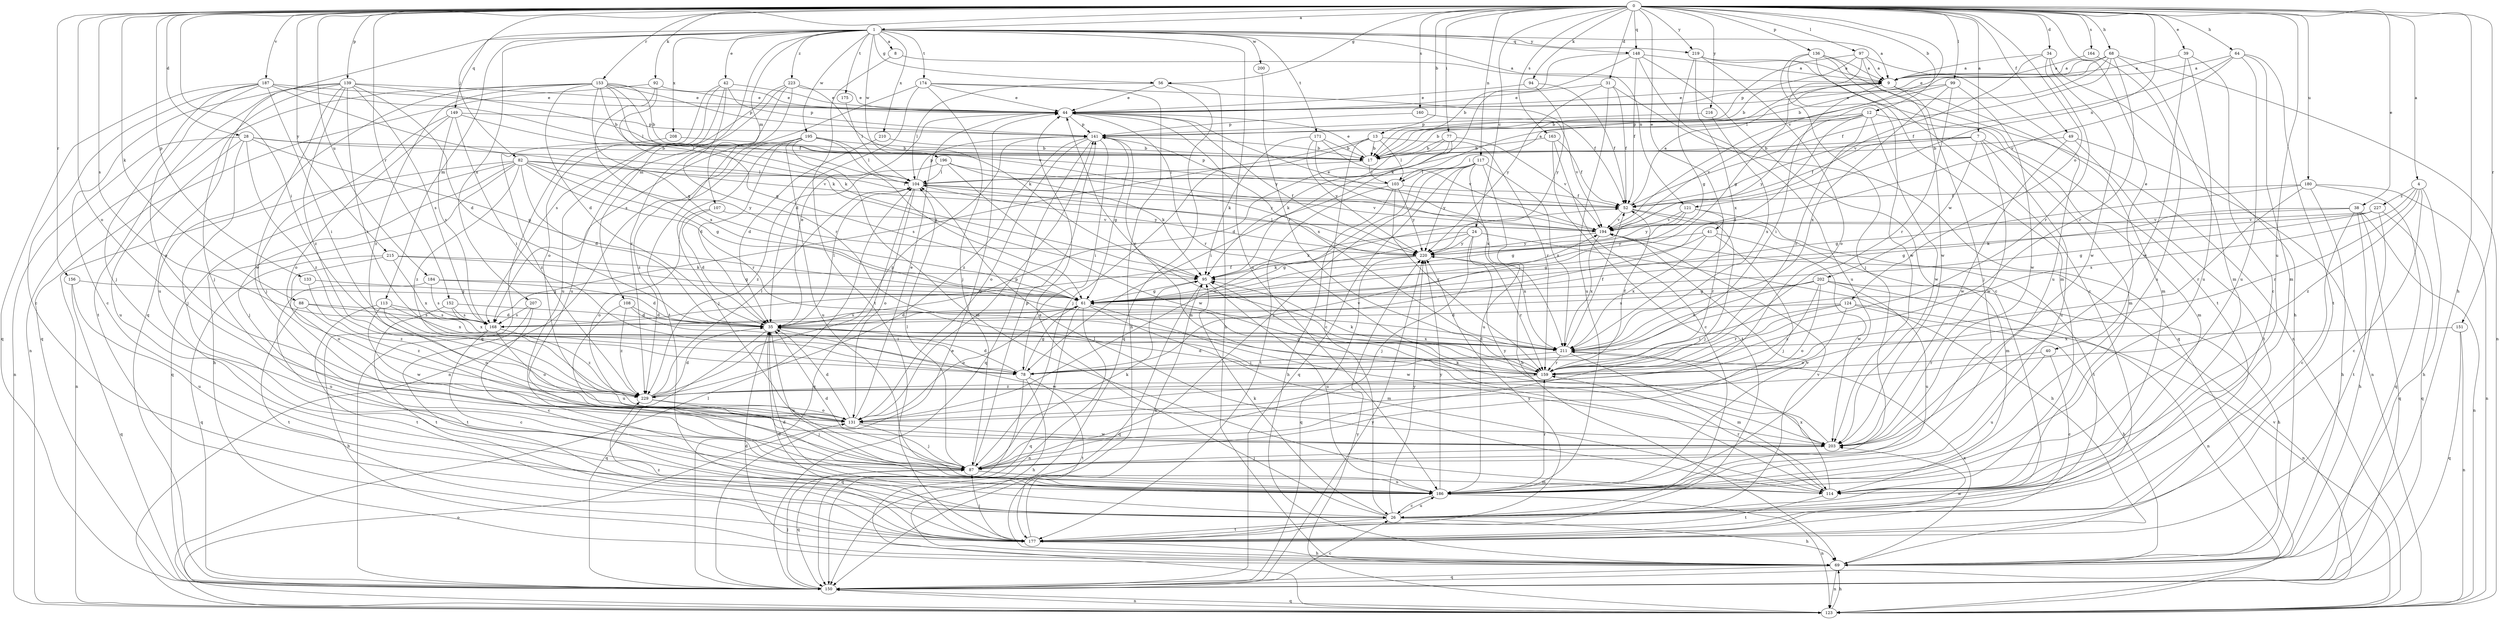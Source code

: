 strict digraph  {
0;
1;
4;
7;
8;
9;
12;
13;
17;
24;
26;
28;
31;
34;
35;
38;
39;
40;
41;
42;
44;
49;
52;
56;
61;
64;
68;
69;
77;
78;
82;
87;
88;
92;
94;
95;
97;
99;
103;
104;
107;
108;
113;
114;
117;
121;
123;
124;
131;
133;
136;
139;
141;
148;
149;
150;
151;
152;
153;
156;
159;
160;
163;
164;
168;
171;
174;
175;
177;
180;
184;
186;
187;
194;
195;
196;
200;
202;
203;
207;
208;
210;
211;
215;
216;
219;
220;
223;
227;
229;
0 -> 1  [label=a];
0 -> 4  [label=a];
0 -> 7  [label=a];
0 -> 12  [label=b];
0 -> 13  [label=b];
0 -> 24  [label=c];
0 -> 28  [label=d];
0 -> 31  [label=d];
0 -> 34  [label=d];
0 -> 38  [label=e];
0 -> 39  [label=e];
0 -> 40  [label=e];
0 -> 41  [label=e];
0 -> 49  [label=f];
0 -> 56  [label=g];
0 -> 64  [label=h];
0 -> 68  [label=h];
0 -> 69  [label=h];
0 -> 77  [label=i];
0 -> 78  [label=i];
0 -> 82  [label=j];
0 -> 88  [label=k];
0 -> 92  [label=k];
0 -> 94  [label=k];
0 -> 97  [label=l];
0 -> 99  [label=l];
0 -> 117  [label=n];
0 -> 121  [label=n];
0 -> 124  [label=o];
0 -> 131  [label=o];
0 -> 133  [label=p];
0 -> 136  [label=p];
0 -> 139  [label=p];
0 -> 148  [label=q];
0 -> 151  [label=r];
0 -> 152  [label=r];
0 -> 153  [label=r];
0 -> 156  [label=r];
0 -> 160  [label=s];
0 -> 163  [label=s];
0 -> 164  [label=s];
0 -> 168  [label=s];
0 -> 180  [label=u];
0 -> 184  [label=u];
0 -> 186  [label=u];
0 -> 187  [label=v];
0 -> 194  [label=v];
0 -> 215  [label=y];
0 -> 216  [label=y];
0 -> 219  [label=y];
1 -> 8  [label=a];
1 -> 9  [label=a];
1 -> 42  [label=e];
1 -> 56  [label=g];
1 -> 107  [label=m];
1 -> 108  [label=m];
1 -> 113  [label=m];
1 -> 121  [label=n];
1 -> 148  [label=q];
1 -> 149  [label=q];
1 -> 150  [label=q];
1 -> 171  [label=t];
1 -> 174  [label=t];
1 -> 175  [label=t];
1 -> 186  [label=u];
1 -> 195  [label=w];
1 -> 196  [label=w];
1 -> 200  [label=w];
1 -> 207  [label=x];
1 -> 208  [label=x];
1 -> 210  [label=x];
1 -> 219  [label=y];
1 -> 223  [label=z];
4 -> 26  [label=c];
4 -> 69  [label=h];
4 -> 159  [label=r];
4 -> 211  [label=x];
4 -> 227  [label=z];
4 -> 229  [label=z];
7 -> 17  [label=b];
7 -> 52  [label=f];
7 -> 103  [label=l];
7 -> 114  [label=m];
7 -> 186  [label=u];
7 -> 202  [label=w];
7 -> 203  [label=w];
8 -> 9  [label=a];
8 -> 177  [label=t];
9 -> 44  [label=e];
9 -> 78  [label=i];
9 -> 87  [label=j];
9 -> 114  [label=m];
12 -> 17  [label=b];
12 -> 35  [label=d];
12 -> 114  [label=m];
12 -> 141  [label=p];
12 -> 159  [label=r];
12 -> 194  [label=v];
12 -> 203  [label=w];
12 -> 220  [label=y];
13 -> 17  [label=b];
13 -> 26  [label=c];
13 -> 87  [label=j];
13 -> 103  [label=l];
13 -> 159  [label=r];
13 -> 168  [label=s];
17 -> 44  [label=e];
17 -> 103  [label=l];
17 -> 104  [label=l];
24 -> 61  [label=g];
24 -> 69  [label=h];
24 -> 87  [label=j];
24 -> 95  [label=k];
24 -> 211  [label=x];
24 -> 220  [label=y];
26 -> 35  [label=d];
26 -> 44  [label=e];
26 -> 69  [label=h];
26 -> 95  [label=k];
26 -> 177  [label=t];
26 -> 186  [label=u];
26 -> 194  [label=v];
26 -> 220  [label=y];
28 -> 17  [label=b];
28 -> 61  [label=g];
28 -> 87  [label=j];
28 -> 123  [label=n];
28 -> 186  [label=u];
28 -> 194  [label=v];
28 -> 229  [label=z];
31 -> 44  [label=e];
31 -> 52  [label=f];
31 -> 150  [label=q];
31 -> 186  [label=u];
31 -> 220  [label=y];
34 -> 9  [label=a];
34 -> 69  [label=h];
34 -> 159  [label=r];
34 -> 194  [label=v];
34 -> 203  [label=w];
35 -> 44  [label=e];
35 -> 104  [label=l];
35 -> 150  [label=q];
35 -> 186  [label=u];
35 -> 203  [label=w];
35 -> 211  [label=x];
38 -> 26  [label=c];
38 -> 61  [label=g];
38 -> 123  [label=n];
38 -> 150  [label=q];
38 -> 177  [label=t];
38 -> 194  [label=v];
39 -> 9  [label=a];
39 -> 26  [label=c];
39 -> 186  [label=u];
39 -> 203  [label=w];
40 -> 26  [label=c];
40 -> 159  [label=r];
40 -> 186  [label=u];
41 -> 61  [label=g];
41 -> 87  [label=j];
41 -> 203  [label=w];
41 -> 211  [label=x];
41 -> 220  [label=y];
42 -> 44  [label=e];
42 -> 131  [label=o];
42 -> 141  [label=p];
42 -> 150  [label=q];
42 -> 159  [label=r];
42 -> 186  [label=u];
44 -> 141  [label=p];
44 -> 159  [label=r];
44 -> 211  [label=x];
44 -> 220  [label=y];
49 -> 17  [label=b];
49 -> 123  [label=n];
49 -> 177  [label=t];
49 -> 203  [label=w];
52 -> 9  [label=a];
52 -> 87  [label=j];
52 -> 114  [label=m];
52 -> 194  [label=v];
56 -> 44  [label=e];
56 -> 69  [label=h];
56 -> 104  [label=l];
56 -> 150  [label=q];
61 -> 35  [label=d];
61 -> 114  [label=m];
61 -> 123  [label=n];
61 -> 131  [label=o];
61 -> 150  [label=q];
61 -> 168  [label=s];
61 -> 203  [label=w];
64 -> 9  [label=a];
64 -> 52  [label=f];
64 -> 114  [label=m];
64 -> 177  [label=t];
64 -> 186  [label=u];
64 -> 194  [label=v];
68 -> 9  [label=a];
68 -> 17  [label=b];
68 -> 44  [label=e];
68 -> 52  [label=f];
68 -> 104  [label=l];
68 -> 114  [label=m];
68 -> 123  [label=n];
68 -> 159  [label=r];
69 -> 35  [label=d];
69 -> 123  [label=n];
69 -> 150  [label=q];
69 -> 211  [label=x];
77 -> 17  [label=b];
77 -> 35  [label=d];
77 -> 78  [label=i];
77 -> 95  [label=k];
77 -> 194  [label=v];
78 -> 35  [label=d];
78 -> 61  [label=g];
78 -> 69  [label=h];
78 -> 150  [label=q];
78 -> 177  [label=t];
78 -> 194  [label=v];
82 -> 35  [label=d];
82 -> 52  [label=f];
82 -> 61  [label=g];
82 -> 69  [label=h];
82 -> 87  [label=j];
82 -> 104  [label=l];
82 -> 123  [label=n];
82 -> 150  [label=q];
82 -> 159  [label=r];
82 -> 220  [label=y];
82 -> 229  [label=z];
87 -> 35  [label=d];
87 -> 95  [label=k];
87 -> 104  [label=l];
87 -> 114  [label=m];
87 -> 141  [label=p];
87 -> 150  [label=q];
87 -> 186  [label=u];
88 -> 35  [label=d];
88 -> 168  [label=s];
88 -> 177  [label=t];
88 -> 229  [label=z];
92 -> 44  [label=e];
92 -> 61  [label=g];
92 -> 150  [label=q];
92 -> 211  [label=x];
94 -> 44  [label=e];
94 -> 52  [label=f];
94 -> 220  [label=y];
95 -> 61  [label=g];
95 -> 150  [label=q];
95 -> 186  [label=u];
97 -> 9  [label=a];
97 -> 17  [label=b];
97 -> 61  [label=g];
97 -> 141  [label=p];
97 -> 186  [label=u];
97 -> 203  [label=w];
99 -> 17  [label=b];
99 -> 44  [label=e];
99 -> 159  [label=r];
99 -> 203  [label=w];
99 -> 211  [label=x];
103 -> 9  [label=a];
103 -> 52  [label=f];
103 -> 69  [label=h];
103 -> 141  [label=p];
103 -> 159  [label=r];
103 -> 177  [label=t];
103 -> 220  [label=y];
104 -> 52  [label=f];
104 -> 131  [label=o];
104 -> 141  [label=p];
104 -> 150  [label=q];
104 -> 194  [label=v];
104 -> 220  [label=y];
107 -> 35  [label=d];
107 -> 131  [label=o];
107 -> 194  [label=v];
108 -> 35  [label=d];
108 -> 78  [label=i];
108 -> 186  [label=u];
108 -> 229  [label=z];
113 -> 131  [label=o];
113 -> 168  [label=s];
113 -> 177  [label=t];
113 -> 203  [label=w];
113 -> 211  [label=x];
114 -> 104  [label=l];
114 -> 159  [label=r];
114 -> 177  [label=t];
114 -> 211  [label=x];
117 -> 69  [label=h];
117 -> 87  [label=j];
117 -> 104  [label=l];
117 -> 131  [label=o];
117 -> 150  [label=q];
117 -> 186  [label=u];
117 -> 211  [label=x];
117 -> 220  [label=y];
121 -> 61  [label=g];
121 -> 159  [label=r];
121 -> 177  [label=t];
121 -> 194  [label=v];
121 -> 220  [label=y];
123 -> 69  [label=h];
123 -> 104  [label=l];
123 -> 131  [label=o];
123 -> 150  [label=q];
123 -> 194  [label=v];
123 -> 220  [label=y];
124 -> 35  [label=d];
124 -> 69  [label=h];
124 -> 78  [label=i];
124 -> 123  [label=n];
124 -> 131  [label=o];
124 -> 159  [label=r];
131 -> 35  [label=d];
131 -> 44  [label=e];
131 -> 87  [label=j];
131 -> 141  [label=p];
131 -> 203  [label=w];
133 -> 61  [label=g];
133 -> 229  [label=z];
136 -> 9  [label=a];
136 -> 26  [label=c];
136 -> 87  [label=j];
136 -> 114  [label=m];
136 -> 123  [label=n];
136 -> 203  [label=w];
139 -> 17  [label=b];
139 -> 26  [label=c];
139 -> 35  [label=d];
139 -> 44  [label=e];
139 -> 78  [label=i];
139 -> 87  [label=j];
139 -> 168  [label=s];
139 -> 177  [label=t];
139 -> 203  [label=w];
139 -> 229  [label=z];
141 -> 17  [label=b];
141 -> 61  [label=g];
141 -> 78  [label=i];
141 -> 114  [label=m];
141 -> 131  [label=o];
141 -> 150  [label=q];
141 -> 229  [label=z];
148 -> 9  [label=a];
148 -> 17  [label=b];
148 -> 26  [label=c];
148 -> 52  [label=f];
148 -> 95  [label=k];
148 -> 186  [label=u];
149 -> 78  [label=i];
149 -> 87  [label=j];
149 -> 104  [label=l];
149 -> 131  [label=o];
149 -> 141  [label=p];
149 -> 168  [label=s];
150 -> 26  [label=c];
150 -> 44  [label=e];
150 -> 87  [label=j];
150 -> 123  [label=n];
150 -> 220  [label=y];
151 -> 123  [label=n];
151 -> 150  [label=q];
151 -> 211  [label=x];
152 -> 35  [label=d];
152 -> 168  [label=s];
152 -> 177  [label=t];
152 -> 211  [label=x];
153 -> 17  [label=b];
153 -> 35  [label=d];
153 -> 44  [label=e];
153 -> 61  [label=g];
153 -> 95  [label=k];
153 -> 104  [label=l];
153 -> 123  [label=n];
153 -> 141  [label=p];
153 -> 186  [label=u];
153 -> 194  [label=v];
153 -> 229  [label=z];
156 -> 61  [label=g];
156 -> 150  [label=q];
156 -> 186  [label=u];
159 -> 35  [label=d];
159 -> 44  [label=e];
159 -> 52  [label=f];
159 -> 61  [label=g];
159 -> 95  [label=k];
159 -> 229  [label=z];
160 -> 141  [label=p];
160 -> 194  [label=v];
163 -> 17  [label=b];
163 -> 26  [label=c];
163 -> 52  [label=f];
163 -> 177  [label=t];
164 -> 9  [label=a];
164 -> 186  [label=u];
168 -> 26  [label=c];
168 -> 52  [label=f];
168 -> 69  [label=h];
168 -> 131  [label=o];
168 -> 229  [label=z];
171 -> 17  [label=b];
171 -> 95  [label=k];
171 -> 194  [label=v];
171 -> 211  [label=x];
171 -> 220  [label=y];
174 -> 35  [label=d];
174 -> 44  [label=e];
174 -> 52  [label=f];
174 -> 69  [label=h];
174 -> 87  [label=j];
174 -> 168  [label=s];
175 -> 104  [label=l];
177 -> 35  [label=d];
177 -> 69  [label=h];
177 -> 87  [label=j];
177 -> 95  [label=k];
177 -> 203  [label=w];
177 -> 220  [label=y];
177 -> 229  [label=z];
180 -> 52  [label=f];
180 -> 61  [label=g];
180 -> 69  [label=h];
180 -> 123  [label=n];
180 -> 150  [label=q];
180 -> 159  [label=r];
184 -> 35  [label=d];
184 -> 61  [label=g];
184 -> 168  [label=s];
184 -> 186  [label=u];
186 -> 26  [label=c];
186 -> 123  [label=n];
186 -> 159  [label=r];
186 -> 194  [label=v];
186 -> 220  [label=y];
187 -> 26  [label=c];
187 -> 44  [label=e];
187 -> 52  [label=f];
187 -> 78  [label=i];
187 -> 87  [label=j];
187 -> 95  [label=k];
187 -> 131  [label=o];
187 -> 150  [label=q];
194 -> 44  [label=e];
194 -> 211  [label=x];
194 -> 220  [label=y];
195 -> 17  [label=b];
195 -> 35  [label=d];
195 -> 61  [label=g];
195 -> 87  [label=j];
195 -> 104  [label=l];
195 -> 114  [label=m];
195 -> 123  [label=n];
195 -> 186  [label=u];
195 -> 229  [label=z];
196 -> 95  [label=k];
196 -> 104  [label=l];
196 -> 203  [label=w];
196 -> 220  [label=y];
196 -> 229  [label=z];
200 -> 159  [label=r];
202 -> 61  [label=g];
202 -> 69  [label=h];
202 -> 123  [label=n];
202 -> 131  [label=o];
202 -> 168  [label=s];
202 -> 186  [label=u];
202 -> 211  [label=x];
202 -> 229  [label=z];
203 -> 87  [label=j];
203 -> 95  [label=k];
203 -> 220  [label=y];
207 -> 26  [label=c];
207 -> 168  [label=s];
207 -> 177  [label=t];
208 -> 17  [label=b];
208 -> 229  [label=z];
210 -> 17  [label=b];
210 -> 35  [label=d];
211 -> 35  [label=d];
211 -> 52  [label=f];
211 -> 78  [label=i];
211 -> 114  [label=m];
211 -> 159  [label=r];
215 -> 61  [label=g];
215 -> 95  [label=k];
215 -> 131  [label=o];
215 -> 150  [label=q];
215 -> 211  [label=x];
216 -> 141  [label=p];
216 -> 211  [label=x];
219 -> 9  [label=a];
219 -> 61  [label=g];
219 -> 131  [label=o];
219 -> 177  [label=t];
219 -> 211  [label=x];
220 -> 95  [label=k];
220 -> 104  [label=l];
220 -> 150  [label=q];
220 -> 159  [label=r];
223 -> 44  [label=e];
223 -> 95  [label=k];
223 -> 168  [label=s];
223 -> 177  [label=t];
223 -> 186  [label=u];
223 -> 229  [label=z];
227 -> 61  [label=g];
227 -> 69  [label=h];
227 -> 95  [label=k];
227 -> 150  [label=q];
227 -> 194  [label=v];
229 -> 35  [label=d];
229 -> 87  [label=j];
229 -> 104  [label=l];
229 -> 131  [label=o];
229 -> 141  [label=p];
}
